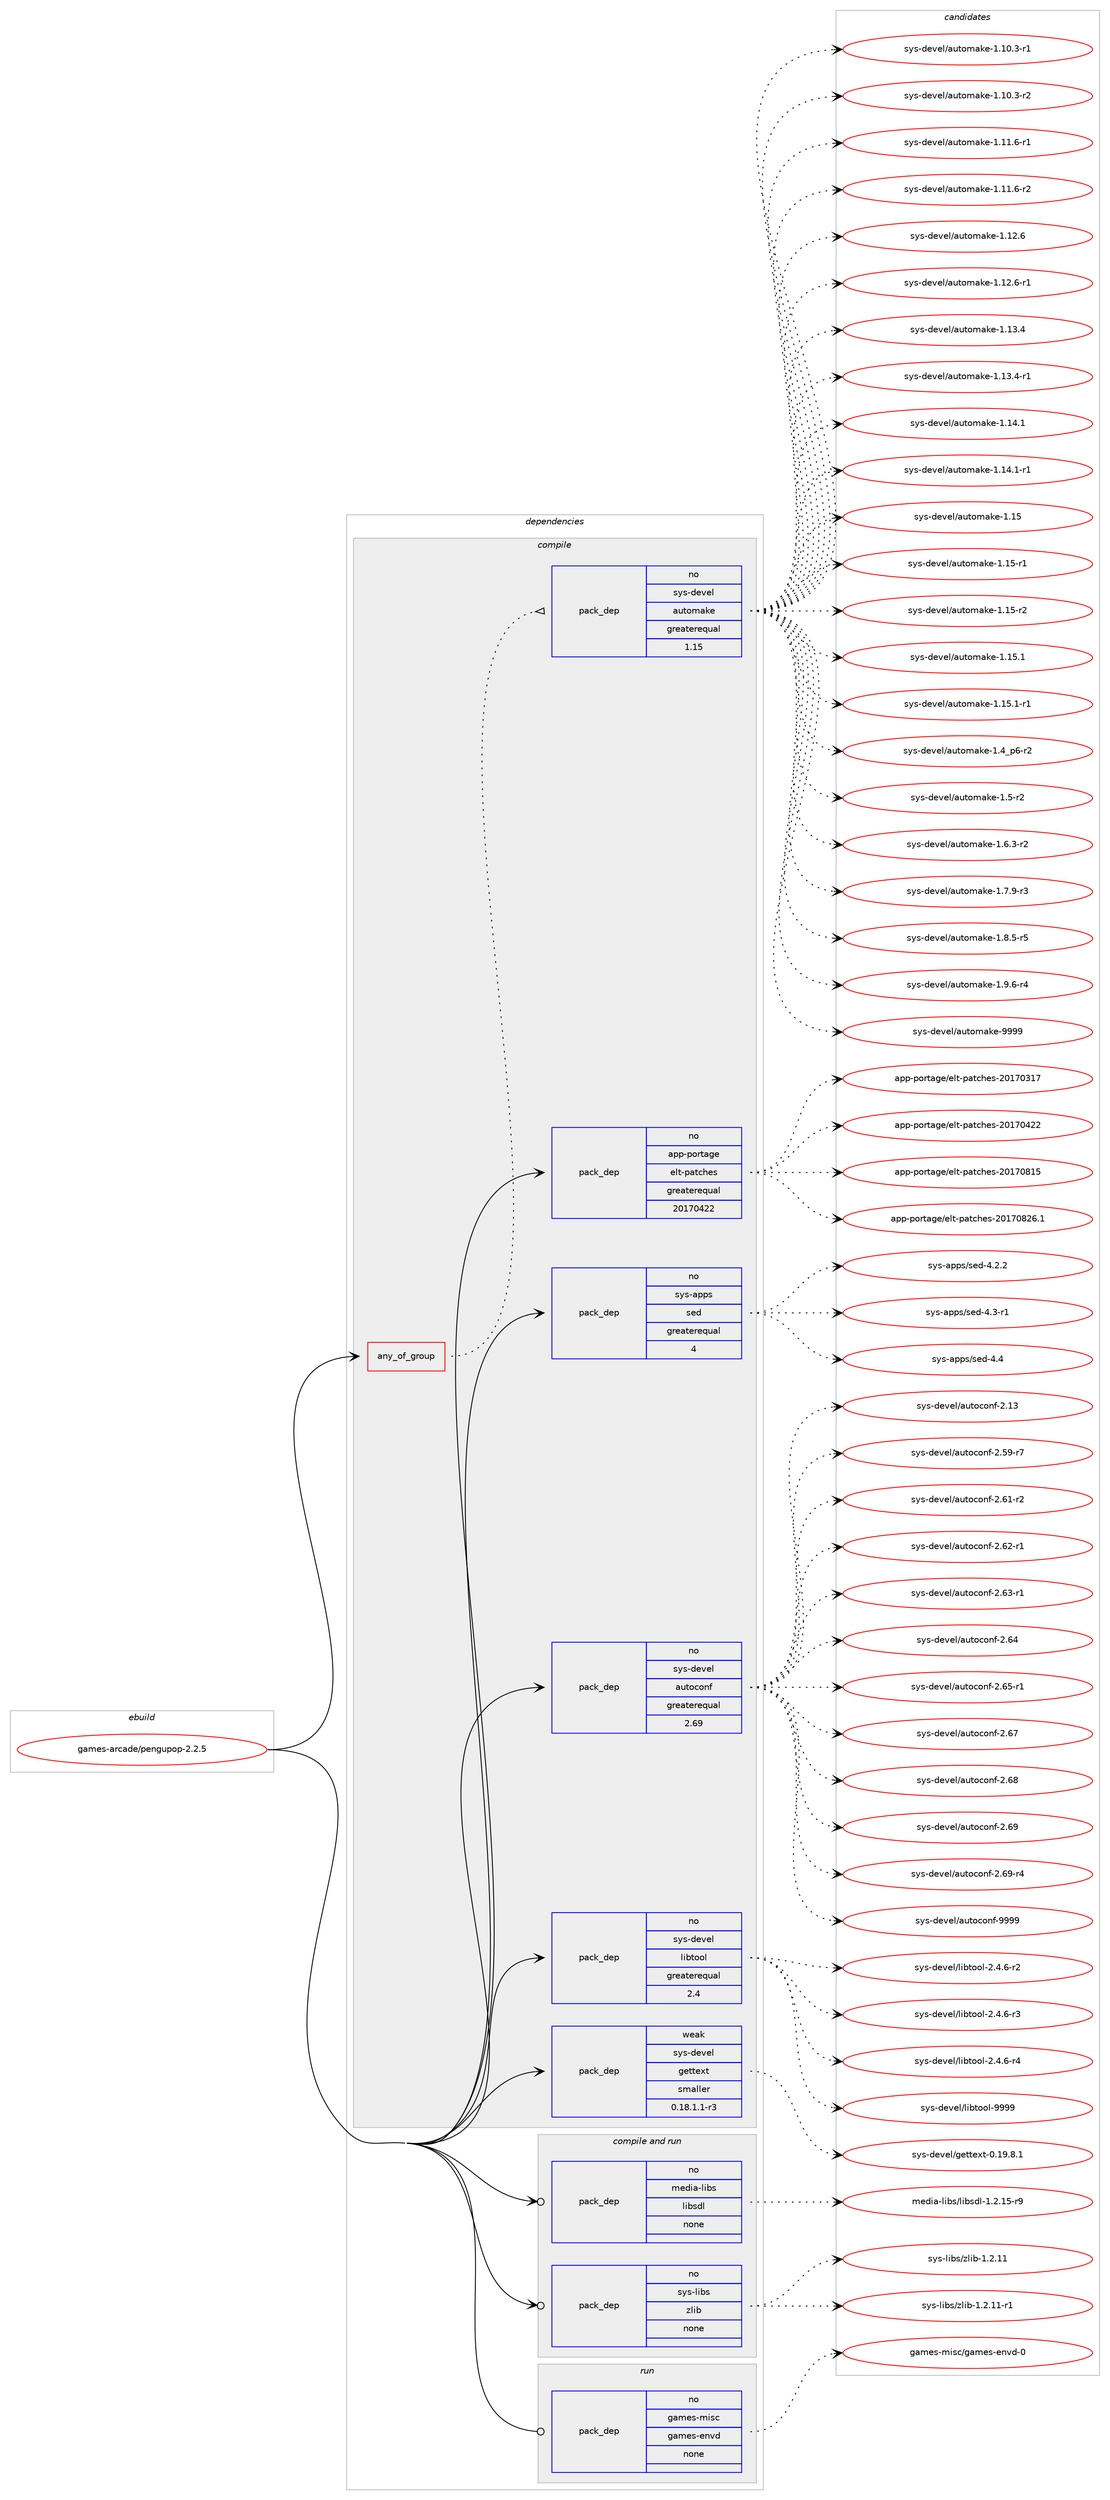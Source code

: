digraph prolog {

# *************
# Graph options
# *************

newrank=true;
concentrate=true;
compound=true;
graph [rankdir=LR,fontname=Helvetica,fontsize=10,ranksep=1.5];#, ranksep=2.5, nodesep=0.2];
edge  [arrowhead=vee];
node  [fontname=Helvetica,fontsize=10];

# **********
# The ebuild
# **********

subgraph cluster_leftcol {
color=gray;
rank=same;
label=<<i>ebuild</i>>;
id [label="games-arcade/pengupop-2.2.5", color=red, width=4, href="../games-arcade/pengupop-2.2.5.svg"];
}

# ****************
# The dependencies
# ****************

subgraph cluster_midcol {
color=gray;
label=<<i>dependencies</i>>;
subgraph cluster_compile {
fillcolor="#eeeeee";
style=filled;
label=<<i>compile</i>>;
subgraph any4357 {
dependency294388 [label=<<TABLE BORDER="0" CELLBORDER="1" CELLSPACING="0" CELLPADDING="4"><TR><TD CELLPADDING="10">any_of_group</TD></TR></TABLE>>, shape=none, color=red];subgraph pack210263 {
dependency294389 [label=<<TABLE BORDER="0" CELLBORDER="1" CELLSPACING="0" CELLPADDING="4" WIDTH="220"><TR><TD ROWSPAN="6" CELLPADDING="30">pack_dep</TD></TR><TR><TD WIDTH="110">no</TD></TR><TR><TD>sys-devel</TD></TR><TR><TD>automake</TD></TR><TR><TD>greaterequal</TD></TR><TR><TD>1.15</TD></TR></TABLE>>, shape=none, color=blue];
}
dependency294388:e -> dependency294389:w [weight=20,style="dotted",arrowhead="oinv"];
}
id:e -> dependency294388:w [weight=20,style="solid",arrowhead="vee"];
subgraph pack210264 {
dependency294390 [label=<<TABLE BORDER="0" CELLBORDER="1" CELLSPACING="0" CELLPADDING="4" WIDTH="220"><TR><TD ROWSPAN="6" CELLPADDING="30">pack_dep</TD></TR><TR><TD WIDTH="110">no</TD></TR><TR><TD>app-portage</TD></TR><TR><TD>elt-patches</TD></TR><TR><TD>greaterequal</TD></TR><TR><TD>20170422</TD></TR></TABLE>>, shape=none, color=blue];
}
id:e -> dependency294390:w [weight=20,style="solid",arrowhead="vee"];
subgraph pack210265 {
dependency294391 [label=<<TABLE BORDER="0" CELLBORDER="1" CELLSPACING="0" CELLPADDING="4" WIDTH="220"><TR><TD ROWSPAN="6" CELLPADDING="30">pack_dep</TD></TR><TR><TD WIDTH="110">no</TD></TR><TR><TD>sys-apps</TD></TR><TR><TD>sed</TD></TR><TR><TD>greaterequal</TD></TR><TR><TD>4</TD></TR></TABLE>>, shape=none, color=blue];
}
id:e -> dependency294391:w [weight=20,style="solid",arrowhead="vee"];
subgraph pack210266 {
dependency294392 [label=<<TABLE BORDER="0" CELLBORDER="1" CELLSPACING="0" CELLPADDING="4" WIDTH="220"><TR><TD ROWSPAN="6" CELLPADDING="30">pack_dep</TD></TR><TR><TD WIDTH="110">no</TD></TR><TR><TD>sys-devel</TD></TR><TR><TD>autoconf</TD></TR><TR><TD>greaterequal</TD></TR><TR><TD>2.69</TD></TR></TABLE>>, shape=none, color=blue];
}
id:e -> dependency294392:w [weight=20,style="solid",arrowhead="vee"];
subgraph pack210267 {
dependency294393 [label=<<TABLE BORDER="0" CELLBORDER="1" CELLSPACING="0" CELLPADDING="4" WIDTH="220"><TR><TD ROWSPAN="6" CELLPADDING="30">pack_dep</TD></TR><TR><TD WIDTH="110">no</TD></TR><TR><TD>sys-devel</TD></TR><TR><TD>libtool</TD></TR><TR><TD>greaterequal</TD></TR><TR><TD>2.4</TD></TR></TABLE>>, shape=none, color=blue];
}
id:e -> dependency294393:w [weight=20,style="solid",arrowhead="vee"];
subgraph pack210268 {
dependency294394 [label=<<TABLE BORDER="0" CELLBORDER="1" CELLSPACING="0" CELLPADDING="4" WIDTH="220"><TR><TD ROWSPAN="6" CELLPADDING="30">pack_dep</TD></TR><TR><TD WIDTH="110">weak</TD></TR><TR><TD>sys-devel</TD></TR><TR><TD>gettext</TD></TR><TR><TD>smaller</TD></TR><TR><TD>0.18.1.1-r3</TD></TR></TABLE>>, shape=none, color=blue];
}
id:e -> dependency294394:w [weight=20,style="solid",arrowhead="vee"];
}
subgraph cluster_compileandrun {
fillcolor="#eeeeee";
style=filled;
label=<<i>compile and run</i>>;
subgraph pack210269 {
dependency294395 [label=<<TABLE BORDER="0" CELLBORDER="1" CELLSPACING="0" CELLPADDING="4" WIDTH="220"><TR><TD ROWSPAN="6" CELLPADDING="30">pack_dep</TD></TR><TR><TD WIDTH="110">no</TD></TR><TR><TD>media-libs</TD></TR><TR><TD>libsdl</TD></TR><TR><TD>none</TD></TR><TR><TD></TD></TR></TABLE>>, shape=none, color=blue];
}
id:e -> dependency294395:w [weight=20,style="solid",arrowhead="odotvee"];
subgraph pack210270 {
dependency294396 [label=<<TABLE BORDER="0" CELLBORDER="1" CELLSPACING="0" CELLPADDING="4" WIDTH="220"><TR><TD ROWSPAN="6" CELLPADDING="30">pack_dep</TD></TR><TR><TD WIDTH="110">no</TD></TR><TR><TD>sys-libs</TD></TR><TR><TD>zlib</TD></TR><TR><TD>none</TD></TR><TR><TD></TD></TR></TABLE>>, shape=none, color=blue];
}
id:e -> dependency294396:w [weight=20,style="solid",arrowhead="odotvee"];
}
subgraph cluster_run {
fillcolor="#eeeeee";
style=filled;
label=<<i>run</i>>;
subgraph pack210271 {
dependency294397 [label=<<TABLE BORDER="0" CELLBORDER="1" CELLSPACING="0" CELLPADDING="4" WIDTH="220"><TR><TD ROWSPAN="6" CELLPADDING="30">pack_dep</TD></TR><TR><TD WIDTH="110">no</TD></TR><TR><TD>games-misc</TD></TR><TR><TD>games-envd</TD></TR><TR><TD>none</TD></TR><TR><TD></TD></TR></TABLE>>, shape=none, color=blue];
}
id:e -> dependency294397:w [weight=20,style="solid",arrowhead="odot"];
}
}

# **************
# The candidates
# **************

subgraph cluster_choices {
rank=same;
color=gray;
label=<<i>candidates</i>>;

subgraph choice210263 {
color=black;
nodesep=1;
choice11512111545100101118101108479711711611110997107101454946494846514511449 [label="sys-devel/automake-1.10.3-r1", color=red, width=4,href="../sys-devel/automake-1.10.3-r1.svg"];
choice11512111545100101118101108479711711611110997107101454946494846514511450 [label="sys-devel/automake-1.10.3-r2", color=red, width=4,href="../sys-devel/automake-1.10.3-r2.svg"];
choice11512111545100101118101108479711711611110997107101454946494946544511449 [label="sys-devel/automake-1.11.6-r1", color=red, width=4,href="../sys-devel/automake-1.11.6-r1.svg"];
choice11512111545100101118101108479711711611110997107101454946494946544511450 [label="sys-devel/automake-1.11.6-r2", color=red, width=4,href="../sys-devel/automake-1.11.6-r2.svg"];
choice1151211154510010111810110847971171161111099710710145494649504654 [label="sys-devel/automake-1.12.6", color=red, width=4,href="../sys-devel/automake-1.12.6.svg"];
choice11512111545100101118101108479711711611110997107101454946495046544511449 [label="sys-devel/automake-1.12.6-r1", color=red, width=4,href="../sys-devel/automake-1.12.6-r1.svg"];
choice1151211154510010111810110847971171161111099710710145494649514652 [label="sys-devel/automake-1.13.4", color=red, width=4,href="../sys-devel/automake-1.13.4.svg"];
choice11512111545100101118101108479711711611110997107101454946495146524511449 [label="sys-devel/automake-1.13.4-r1", color=red, width=4,href="../sys-devel/automake-1.13.4-r1.svg"];
choice1151211154510010111810110847971171161111099710710145494649524649 [label="sys-devel/automake-1.14.1", color=red, width=4,href="../sys-devel/automake-1.14.1.svg"];
choice11512111545100101118101108479711711611110997107101454946495246494511449 [label="sys-devel/automake-1.14.1-r1", color=red, width=4,href="../sys-devel/automake-1.14.1-r1.svg"];
choice115121115451001011181011084797117116111109971071014549464953 [label="sys-devel/automake-1.15", color=red, width=4,href="../sys-devel/automake-1.15.svg"];
choice1151211154510010111810110847971171161111099710710145494649534511449 [label="sys-devel/automake-1.15-r1", color=red, width=4,href="../sys-devel/automake-1.15-r1.svg"];
choice1151211154510010111810110847971171161111099710710145494649534511450 [label="sys-devel/automake-1.15-r2", color=red, width=4,href="../sys-devel/automake-1.15-r2.svg"];
choice1151211154510010111810110847971171161111099710710145494649534649 [label="sys-devel/automake-1.15.1", color=red, width=4,href="../sys-devel/automake-1.15.1.svg"];
choice11512111545100101118101108479711711611110997107101454946495346494511449 [label="sys-devel/automake-1.15.1-r1", color=red, width=4,href="../sys-devel/automake-1.15.1-r1.svg"];
choice115121115451001011181011084797117116111109971071014549465295112544511450 [label="sys-devel/automake-1.4_p6-r2", color=red, width=4,href="../sys-devel/automake-1.4_p6-r2.svg"];
choice11512111545100101118101108479711711611110997107101454946534511450 [label="sys-devel/automake-1.5-r2", color=red, width=4,href="../sys-devel/automake-1.5-r2.svg"];
choice115121115451001011181011084797117116111109971071014549465446514511450 [label="sys-devel/automake-1.6.3-r2", color=red, width=4,href="../sys-devel/automake-1.6.3-r2.svg"];
choice115121115451001011181011084797117116111109971071014549465546574511451 [label="sys-devel/automake-1.7.9-r3", color=red, width=4,href="../sys-devel/automake-1.7.9-r3.svg"];
choice115121115451001011181011084797117116111109971071014549465646534511453 [label="sys-devel/automake-1.8.5-r5", color=red, width=4,href="../sys-devel/automake-1.8.5-r5.svg"];
choice115121115451001011181011084797117116111109971071014549465746544511452 [label="sys-devel/automake-1.9.6-r4", color=red, width=4,href="../sys-devel/automake-1.9.6-r4.svg"];
choice115121115451001011181011084797117116111109971071014557575757 [label="sys-devel/automake-9999", color=red, width=4,href="../sys-devel/automake-9999.svg"];
dependency294389:e -> choice11512111545100101118101108479711711611110997107101454946494846514511449:w [style=dotted,weight="100"];
dependency294389:e -> choice11512111545100101118101108479711711611110997107101454946494846514511450:w [style=dotted,weight="100"];
dependency294389:e -> choice11512111545100101118101108479711711611110997107101454946494946544511449:w [style=dotted,weight="100"];
dependency294389:e -> choice11512111545100101118101108479711711611110997107101454946494946544511450:w [style=dotted,weight="100"];
dependency294389:e -> choice1151211154510010111810110847971171161111099710710145494649504654:w [style=dotted,weight="100"];
dependency294389:e -> choice11512111545100101118101108479711711611110997107101454946495046544511449:w [style=dotted,weight="100"];
dependency294389:e -> choice1151211154510010111810110847971171161111099710710145494649514652:w [style=dotted,weight="100"];
dependency294389:e -> choice11512111545100101118101108479711711611110997107101454946495146524511449:w [style=dotted,weight="100"];
dependency294389:e -> choice1151211154510010111810110847971171161111099710710145494649524649:w [style=dotted,weight="100"];
dependency294389:e -> choice11512111545100101118101108479711711611110997107101454946495246494511449:w [style=dotted,weight="100"];
dependency294389:e -> choice115121115451001011181011084797117116111109971071014549464953:w [style=dotted,weight="100"];
dependency294389:e -> choice1151211154510010111810110847971171161111099710710145494649534511449:w [style=dotted,weight="100"];
dependency294389:e -> choice1151211154510010111810110847971171161111099710710145494649534511450:w [style=dotted,weight="100"];
dependency294389:e -> choice1151211154510010111810110847971171161111099710710145494649534649:w [style=dotted,weight="100"];
dependency294389:e -> choice11512111545100101118101108479711711611110997107101454946495346494511449:w [style=dotted,weight="100"];
dependency294389:e -> choice115121115451001011181011084797117116111109971071014549465295112544511450:w [style=dotted,weight="100"];
dependency294389:e -> choice11512111545100101118101108479711711611110997107101454946534511450:w [style=dotted,weight="100"];
dependency294389:e -> choice115121115451001011181011084797117116111109971071014549465446514511450:w [style=dotted,weight="100"];
dependency294389:e -> choice115121115451001011181011084797117116111109971071014549465546574511451:w [style=dotted,weight="100"];
dependency294389:e -> choice115121115451001011181011084797117116111109971071014549465646534511453:w [style=dotted,weight="100"];
dependency294389:e -> choice115121115451001011181011084797117116111109971071014549465746544511452:w [style=dotted,weight="100"];
dependency294389:e -> choice115121115451001011181011084797117116111109971071014557575757:w [style=dotted,weight="100"];
}
subgraph choice210264 {
color=black;
nodesep=1;
choice97112112451121111141169710310147101108116451129711699104101115455048495548514955 [label="app-portage/elt-patches-20170317", color=red, width=4,href="../app-portage/elt-patches-20170317.svg"];
choice97112112451121111141169710310147101108116451129711699104101115455048495548525050 [label="app-portage/elt-patches-20170422", color=red, width=4,href="../app-portage/elt-patches-20170422.svg"];
choice97112112451121111141169710310147101108116451129711699104101115455048495548564953 [label="app-portage/elt-patches-20170815", color=red, width=4,href="../app-portage/elt-patches-20170815.svg"];
choice971121124511211111411697103101471011081164511297116991041011154550484955485650544649 [label="app-portage/elt-patches-20170826.1", color=red, width=4,href="../app-portage/elt-patches-20170826.1.svg"];
dependency294390:e -> choice97112112451121111141169710310147101108116451129711699104101115455048495548514955:w [style=dotted,weight="100"];
dependency294390:e -> choice97112112451121111141169710310147101108116451129711699104101115455048495548525050:w [style=dotted,weight="100"];
dependency294390:e -> choice97112112451121111141169710310147101108116451129711699104101115455048495548564953:w [style=dotted,weight="100"];
dependency294390:e -> choice971121124511211111411697103101471011081164511297116991041011154550484955485650544649:w [style=dotted,weight="100"];
}
subgraph choice210265 {
color=black;
nodesep=1;
choice115121115459711211211547115101100455246504650 [label="sys-apps/sed-4.2.2", color=red, width=4,href="../sys-apps/sed-4.2.2.svg"];
choice115121115459711211211547115101100455246514511449 [label="sys-apps/sed-4.3-r1", color=red, width=4,href="../sys-apps/sed-4.3-r1.svg"];
choice11512111545971121121154711510110045524652 [label="sys-apps/sed-4.4", color=red, width=4,href="../sys-apps/sed-4.4.svg"];
dependency294391:e -> choice115121115459711211211547115101100455246504650:w [style=dotted,weight="100"];
dependency294391:e -> choice115121115459711211211547115101100455246514511449:w [style=dotted,weight="100"];
dependency294391:e -> choice11512111545971121121154711510110045524652:w [style=dotted,weight="100"];
}
subgraph choice210266 {
color=black;
nodesep=1;
choice115121115451001011181011084797117116111991111101024550464951 [label="sys-devel/autoconf-2.13", color=red, width=4,href="../sys-devel/autoconf-2.13.svg"];
choice1151211154510010111810110847971171161119911111010245504653574511455 [label="sys-devel/autoconf-2.59-r7", color=red, width=4,href="../sys-devel/autoconf-2.59-r7.svg"];
choice1151211154510010111810110847971171161119911111010245504654494511450 [label="sys-devel/autoconf-2.61-r2", color=red, width=4,href="../sys-devel/autoconf-2.61-r2.svg"];
choice1151211154510010111810110847971171161119911111010245504654504511449 [label="sys-devel/autoconf-2.62-r1", color=red, width=4,href="../sys-devel/autoconf-2.62-r1.svg"];
choice1151211154510010111810110847971171161119911111010245504654514511449 [label="sys-devel/autoconf-2.63-r1", color=red, width=4,href="../sys-devel/autoconf-2.63-r1.svg"];
choice115121115451001011181011084797117116111991111101024550465452 [label="sys-devel/autoconf-2.64", color=red, width=4,href="../sys-devel/autoconf-2.64.svg"];
choice1151211154510010111810110847971171161119911111010245504654534511449 [label="sys-devel/autoconf-2.65-r1", color=red, width=4,href="../sys-devel/autoconf-2.65-r1.svg"];
choice115121115451001011181011084797117116111991111101024550465455 [label="sys-devel/autoconf-2.67", color=red, width=4,href="../sys-devel/autoconf-2.67.svg"];
choice115121115451001011181011084797117116111991111101024550465456 [label="sys-devel/autoconf-2.68", color=red, width=4,href="../sys-devel/autoconf-2.68.svg"];
choice115121115451001011181011084797117116111991111101024550465457 [label="sys-devel/autoconf-2.69", color=red, width=4,href="../sys-devel/autoconf-2.69.svg"];
choice1151211154510010111810110847971171161119911111010245504654574511452 [label="sys-devel/autoconf-2.69-r4", color=red, width=4,href="../sys-devel/autoconf-2.69-r4.svg"];
choice115121115451001011181011084797117116111991111101024557575757 [label="sys-devel/autoconf-9999", color=red, width=4,href="../sys-devel/autoconf-9999.svg"];
dependency294392:e -> choice115121115451001011181011084797117116111991111101024550464951:w [style=dotted,weight="100"];
dependency294392:e -> choice1151211154510010111810110847971171161119911111010245504653574511455:w [style=dotted,weight="100"];
dependency294392:e -> choice1151211154510010111810110847971171161119911111010245504654494511450:w [style=dotted,weight="100"];
dependency294392:e -> choice1151211154510010111810110847971171161119911111010245504654504511449:w [style=dotted,weight="100"];
dependency294392:e -> choice1151211154510010111810110847971171161119911111010245504654514511449:w [style=dotted,weight="100"];
dependency294392:e -> choice115121115451001011181011084797117116111991111101024550465452:w [style=dotted,weight="100"];
dependency294392:e -> choice1151211154510010111810110847971171161119911111010245504654534511449:w [style=dotted,weight="100"];
dependency294392:e -> choice115121115451001011181011084797117116111991111101024550465455:w [style=dotted,weight="100"];
dependency294392:e -> choice115121115451001011181011084797117116111991111101024550465456:w [style=dotted,weight="100"];
dependency294392:e -> choice115121115451001011181011084797117116111991111101024550465457:w [style=dotted,weight="100"];
dependency294392:e -> choice1151211154510010111810110847971171161119911111010245504654574511452:w [style=dotted,weight="100"];
dependency294392:e -> choice115121115451001011181011084797117116111991111101024557575757:w [style=dotted,weight="100"];
}
subgraph choice210267 {
color=black;
nodesep=1;
choice1151211154510010111810110847108105981161111111084550465246544511450 [label="sys-devel/libtool-2.4.6-r2", color=red, width=4,href="../sys-devel/libtool-2.4.6-r2.svg"];
choice1151211154510010111810110847108105981161111111084550465246544511451 [label="sys-devel/libtool-2.4.6-r3", color=red, width=4,href="../sys-devel/libtool-2.4.6-r3.svg"];
choice1151211154510010111810110847108105981161111111084550465246544511452 [label="sys-devel/libtool-2.4.6-r4", color=red, width=4,href="../sys-devel/libtool-2.4.6-r4.svg"];
choice1151211154510010111810110847108105981161111111084557575757 [label="sys-devel/libtool-9999", color=red, width=4,href="../sys-devel/libtool-9999.svg"];
dependency294393:e -> choice1151211154510010111810110847108105981161111111084550465246544511450:w [style=dotted,weight="100"];
dependency294393:e -> choice1151211154510010111810110847108105981161111111084550465246544511451:w [style=dotted,weight="100"];
dependency294393:e -> choice1151211154510010111810110847108105981161111111084550465246544511452:w [style=dotted,weight="100"];
dependency294393:e -> choice1151211154510010111810110847108105981161111111084557575757:w [style=dotted,weight="100"];
}
subgraph choice210268 {
color=black;
nodesep=1;
choice1151211154510010111810110847103101116116101120116454846495746564649 [label="sys-devel/gettext-0.19.8.1", color=red, width=4,href="../sys-devel/gettext-0.19.8.1.svg"];
dependency294394:e -> choice1151211154510010111810110847103101116116101120116454846495746564649:w [style=dotted,weight="100"];
}
subgraph choice210269 {
color=black;
nodesep=1;
choice1091011001059745108105981154710810598115100108454946504649534511457 [label="media-libs/libsdl-1.2.15-r9", color=red, width=4,href="../media-libs/libsdl-1.2.15-r9.svg"];
dependency294395:e -> choice1091011001059745108105981154710810598115100108454946504649534511457:w [style=dotted,weight="100"];
}
subgraph choice210270 {
color=black;
nodesep=1;
choice1151211154510810598115471221081059845494650464949 [label="sys-libs/zlib-1.2.11", color=red, width=4,href="../sys-libs/zlib-1.2.11.svg"];
choice11512111545108105981154712210810598454946504649494511449 [label="sys-libs/zlib-1.2.11-r1", color=red, width=4,href="../sys-libs/zlib-1.2.11-r1.svg"];
dependency294396:e -> choice1151211154510810598115471221081059845494650464949:w [style=dotted,weight="100"];
dependency294396:e -> choice11512111545108105981154712210810598454946504649494511449:w [style=dotted,weight="100"];
}
subgraph choice210271 {
color=black;
nodesep=1;
choice1039710910111545109105115994710397109101115451011101181004548 [label="games-misc/games-envd-0", color=red, width=4,href="../games-misc/games-envd-0.svg"];
dependency294397:e -> choice1039710910111545109105115994710397109101115451011101181004548:w [style=dotted,weight="100"];
}
}

}
